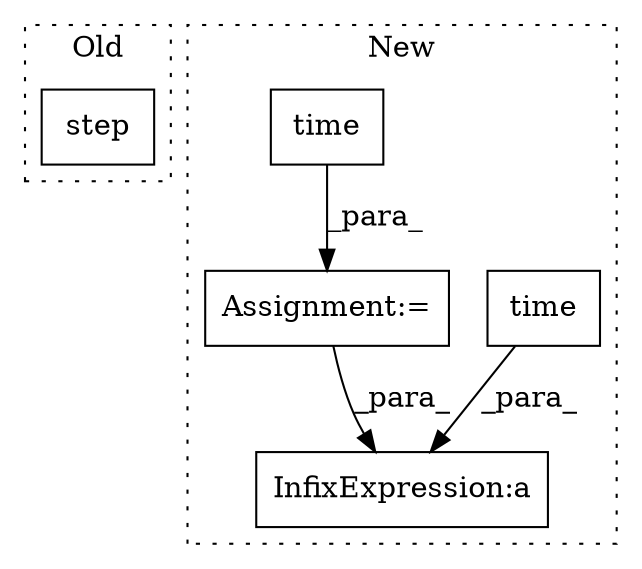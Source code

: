 digraph G {
subgraph cluster0 {
1 [label="step" a="32" s="5777,5789" l="5,1" shape="box"];
label = "Old";
style="dotted";
}
subgraph cluster1 {
2 [label="time" a="32" s="5848" l="6" shape="box"];
3 [label="InfixExpression:a" a="27" s="5898" l="3" shape="box"];
4 [label="time" a="32" s="5628" l="6" shape="box"];
5 [label="Assignment:=" a="7" s="5622" l="1" shape="box"];
label = "New";
style="dotted";
}
2 -> 3 [label="_para_"];
4 -> 5 [label="_para_"];
5 -> 3 [label="_para_"];
}